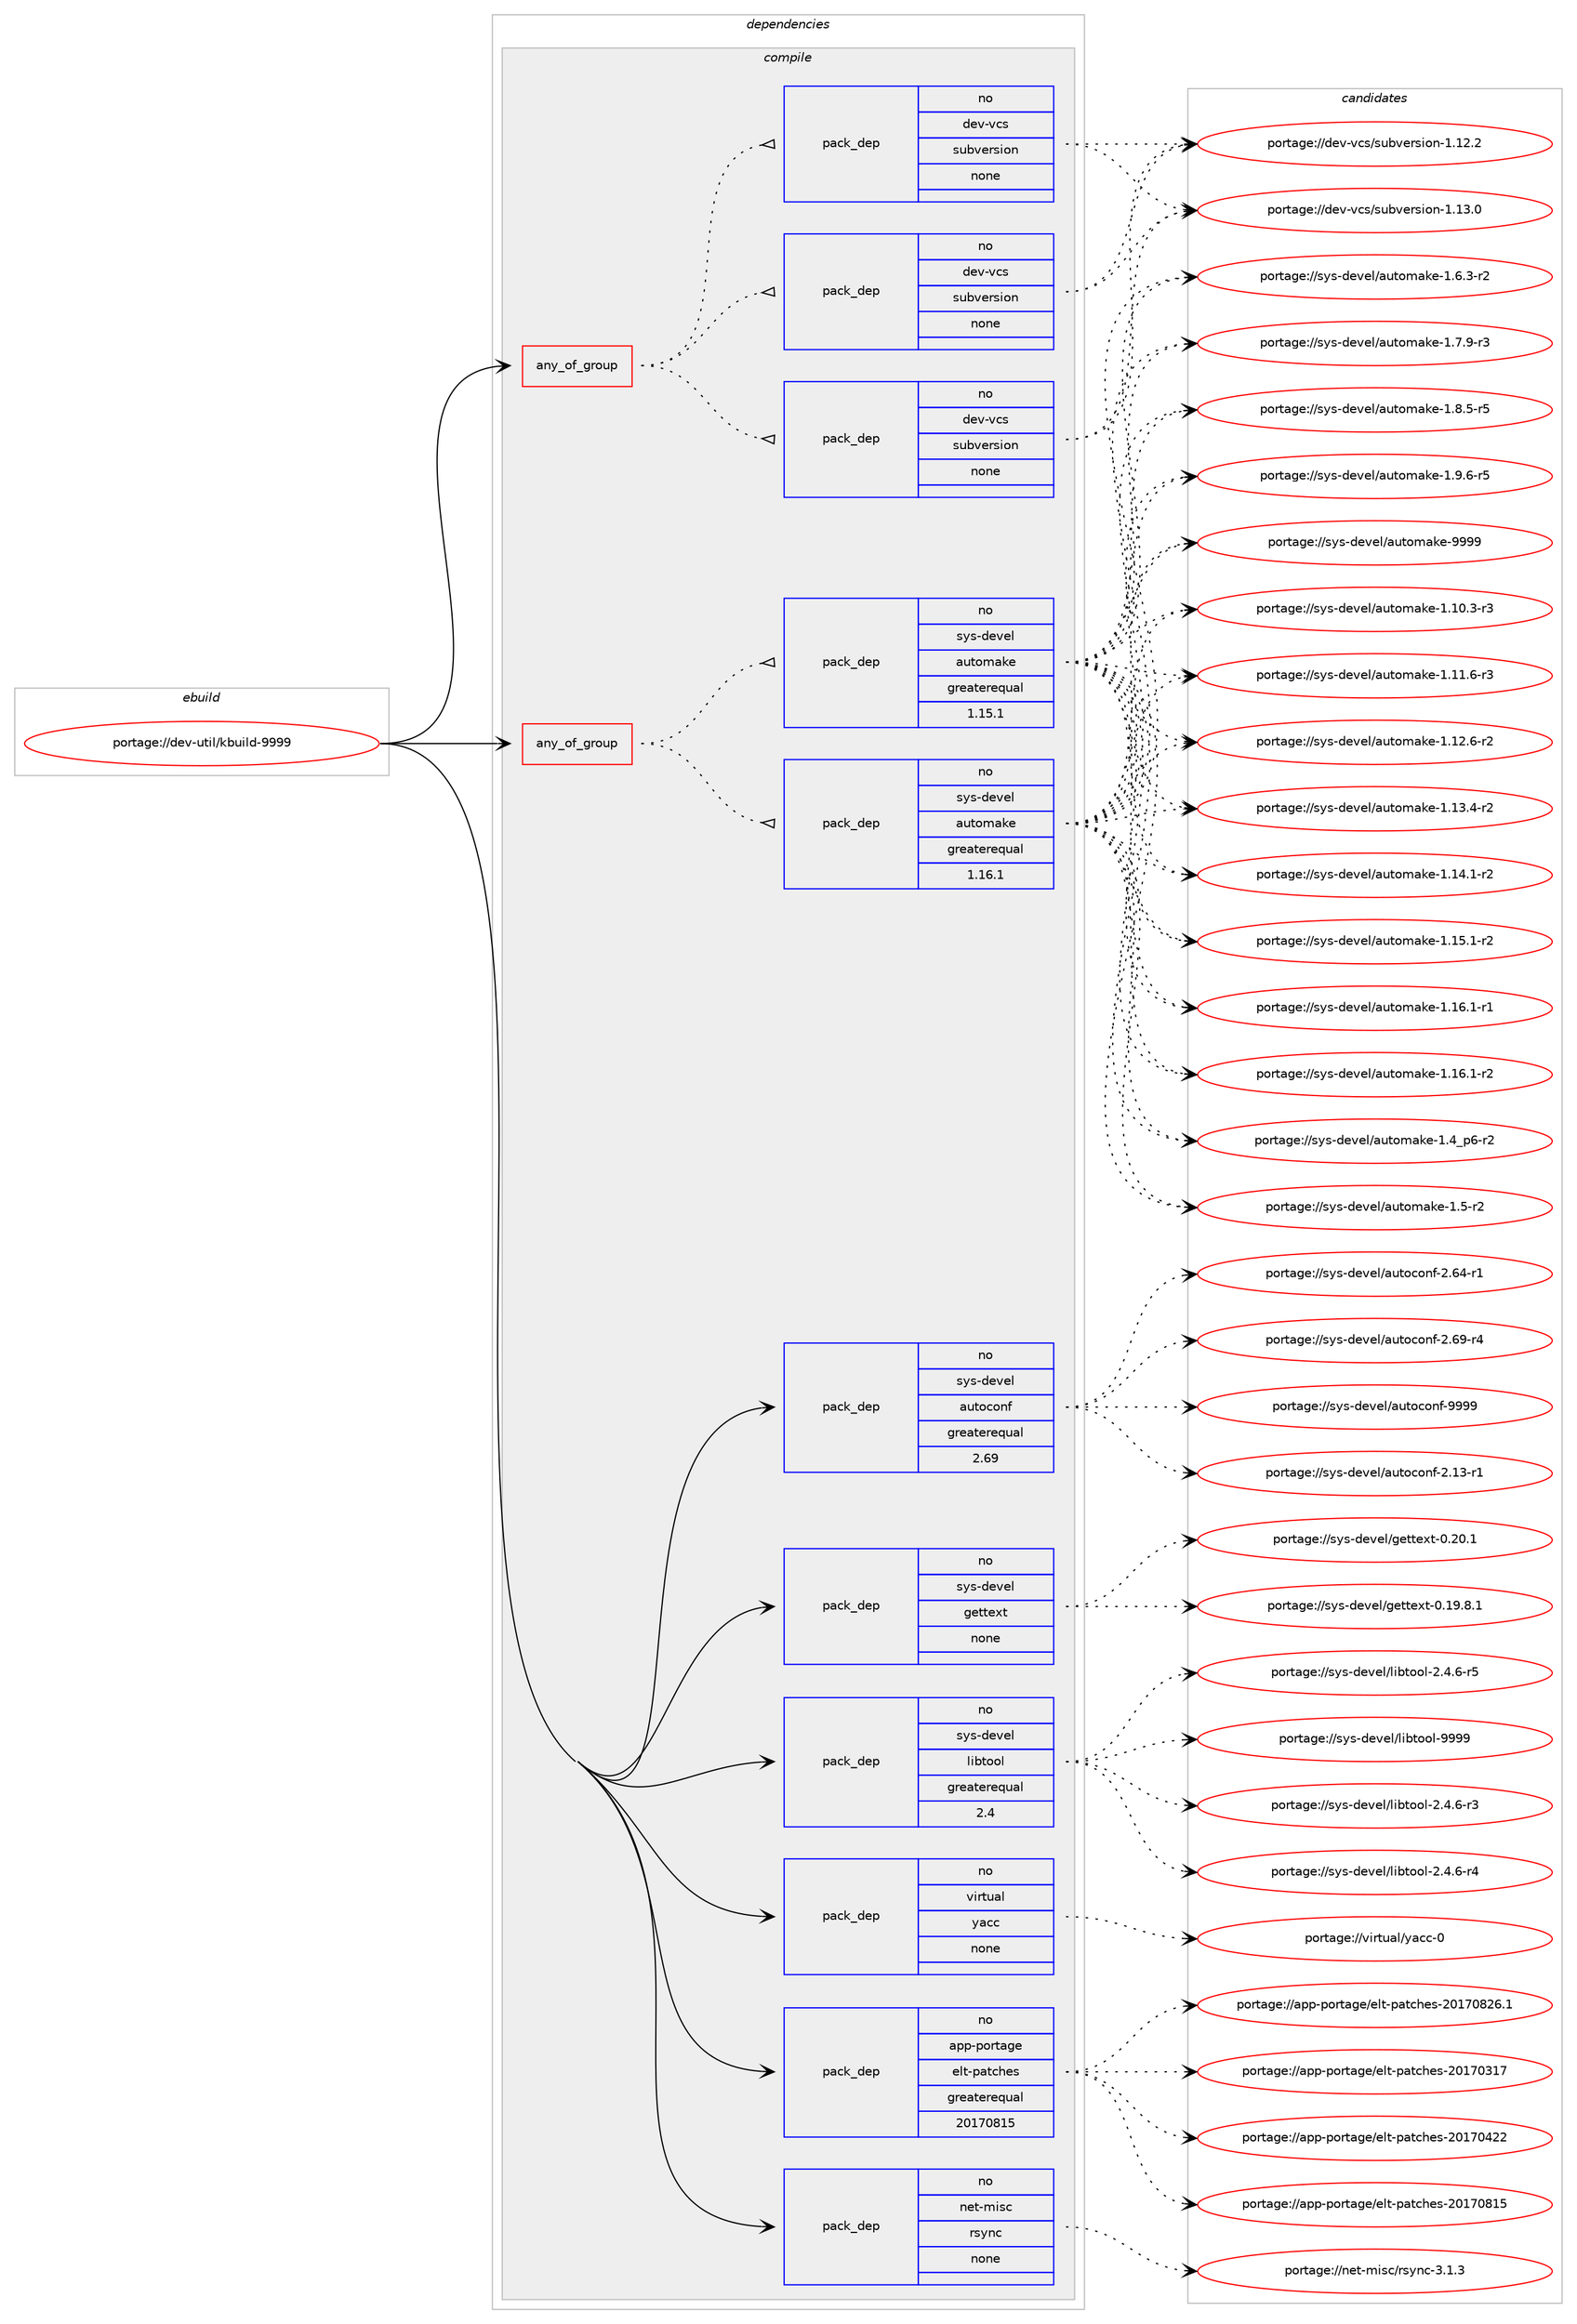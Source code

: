 digraph prolog {

# *************
# Graph options
# *************

newrank=true;
concentrate=true;
compound=true;
graph [rankdir=LR,fontname=Helvetica,fontsize=10,ranksep=1.5];#, ranksep=2.5, nodesep=0.2];
edge  [arrowhead=vee];
node  [fontname=Helvetica,fontsize=10];

# **********
# The ebuild
# **********

subgraph cluster_leftcol {
color=gray;
rank=same;
label=<<i>ebuild</i>>;
id [label="portage://dev-util/kbuild-9999", color=red, width=4, href="../dev-util/kbuild-9999.svg"];
}

# ****************
# The dependencies
# ****************

subgraph cluster_midcol {
color=gray;
label=<<i>dependencies</i>>;
subgraph cluster_compile {
fillcolor="#eeeeee";
style=filled;
label=<<i>compile</i>>;
subgraph any3591 {
dependency263224 [label=<<TABLE BORDER="0" CELLBORDER="1" CELLSPACING="0" CELLPADDING="4"><TR><TD CELLPADDING="10">any_of_group</TD></TR></TABLE>>, shape=none, color=red];subgraph pack188176 {
dependency263225 [label=<<TABLE BORDER="0" CELLBORDER="1" CELLSPACING="0" CELLPADDING="4" WIDTH="220"><TR><TD ROWSPAN="6" CELLPADDING="30">pack_dep</TD></TR><TR><TD WIDTH="110">no</TD></TR><TR><TD>dev-vcs</TD></TR><TR><TD>subversion</TD></TR><TR><TD>none</TD></TR><TR><TD></TD></TR></TABLE>>, shape=none, color=blue];
}
dependency263224:e -> dependency263225:w [weight=20,style="dotted",arrowhead="oinv"];
subgraph pack188177 {
dependency263226 [label=<<TABLE BORDER="0" CELLBORDER="1" CELLSPACING="0" CELLPADDING="4" WIDTH="220"><TR><TD ROWSPAN="6" CELLPADDING="30">pack_dep</TD></TR><TR><TD WIDTH="110">no</TD></TR><TR><TD>dev-vcs</TD></TR><TR><TD>subversion</TD></TR><TR><TD>none</TD></TR><TR><TD></TD></TR></TABLE>>, shape=none, color=blue];
}
dependency263224:e -> dependency263226:w [weight=20,style="dotted",arrowhead="oinv"];
subgraph pack188178 {
dependency263227 [label=<<TABLE BORDER="0" CELLBORDER="1" CELLSPACING="0" CELLPADDING="4" WIDTH="220"><TR><TD ROWSPAN="6" CELLPADDING="30">pack_dep</TD></TR><TR><TD WIDTH="110">no</TD></TR><TR><TD>dev-vcs</TD></TR><TR><TD>subversion</TD></TR><TR><TD>none</TD></TR><TR><TD></TD></TR></TABLE>>, shape=none, color=blue];
}
dependency263224:e -> dependency263227:w [weight=20,style="dotted",arrowhead="oinv"];
}
id:e -> dependency263224:w [weight=20,style="solid",arrowhead="vee"];
subgraph any3592 {
dependency263228 [label=<<TABLE BORDER="0" CELLBORDER="1" CELLSPACING="0" CELLPADDING="4"><TR><TD CELLPADDING="10">any_of_group</TD></TR></TABLE>>, shape=none, color=red];subgraph pack188179 {
dependency263229 [label=<<TABLE BORDER="0" CELLBORDER="1" CELLSPACING="0" CELLPADDING="4" WIDTH="220"><TR><TD ROWSPAN="6" CELLPADDING="30">pack_dep</TD></TR><TR><TD WIDTH="110">no</TD></TR><TR><TD>sys-devel</TD></TR><TR><TD>automake</TD></TR><TR><TD>greaterequal</TD></TR><TR><TD>1.16.1</TD></TR></TABLE>>, shape=none, color=blue];
}
dependency263228:e -> dependency263229:w [weight=20,style="dotted",arrowhead="oinv"];
subgraph pack188180 {
dependency263230 [label=<<TABLE BORDER="0" CELLBORDER="1" CELLSPACING="0" CELLPADDING="4" WIDTH="220"><TR><TD ROWSPAN="6" CELLPADDING="30">pack_dep</TD></TR><TR><TD WIDTH="110">no</TD></TR><TR><TD>sys-devel</TD></TR><TR><TD>automake</TD></TR><TR><TD>greaterequal</TD></TR><TR><TD>1.15.1</TD></TR></TABLE>>, shape=none, color=blue];
}
dependency263228:e -> dependency263230:w [weight=20,style="dotted",arrowhead="oinv"];
}
id:e -> dependency263228:w [weight=20,style="solid",arrowhead="vee"];
subgraph pack188181 {
dependency263231 [label=<<TABLE BORDER="0" CELLBORDER="1" CELLSPACING="0" CELLPADDING="4" WIDTH="220"><TR><TD ROWSPAN="6" CELLPADDING="30">pack_dep</TD></TR><TR><TD WIDTH="110">no</TD></TR><TR><TD>app-portage</TD></TR><TR><TD>elt-patches</TD></TR><TR><TD>greaterequal</TD></TR><TR><TD>20170815</TD></TR></TABLE>>, shape=none, color=blue];
}
id:e -> dependency263231:w [weight=20,style="solid",arrowhead="vee"];
subgraph pack188182 {
dependency263232 [label=<<TABLE BORDER="0" CELLBORDER="1" CELLSPACING="0" CELLPADDING="4" WIDTH="220"><TR><TD ROWSPAN="6" CELLPADDING="30">pack_dep</TD></TR><TR><TD WIDTH="110">no</TD></TR><TR><TD>net-misc</TD></TR><TR><TD>rsync</TD></TR><TR><TD>none</TD></TR><TR><TD></TD></TR></TABLE>>, shape=none, color=blue];
}
id:e -> dependency263232:w [weight=20,style="solid",arrowhead="vee"];
subgraph pack188183 {
dependency263233 [label=<<TABLE BORDER="0" CELLBORDER="1" CELLSPACING="0" CELLPADDING="4" WIDTH="220"><TR><TD ROWSPAN="6" CELLPADDING="30">pack_dep</TD></TR><TR><TD WIDTH="110">no</TD></TR><TR><TD>sys-devel</TD></TR><TR><TD>autoconf</TD></TR><TR><TD>greaterequal</TD></TR><TR><TD>2.69</TD></TR></TABLE>>, shape=none, color=blue];
}
id:e -> dependency263233:w [weight=20,style="solid",arrowhead="vee"];
subgraph pack188184 {
dependency263234 [label=<<TABLE BORDER="0" CELLBORDER="1" CELLSPACING="0" CELLPADDING="4" WIDTH="220"><TR><TD ROWSPAN="6" CELLPADDING="30">pack_dep</TD></TR><TR><TD WIDTH="110">no</TD></TR><TR><TD>sys-devel</TD></TR><TR><TD>gettext</TD></TR><TR><TD>none</TD></TR><TR><TD></TD></TR></TABLE>>, shape=none, color=blue];
}
id:e -> dependency263234:w [weight=20,style="solid",arrowhead="vee"];
subgraph pack188185 {
dependency263235 [label=<<TABLE BORDER="0" CELLBORDER="1" CELLSPACING="0" CELLPADDING="4" WIDTH="220"><TR><TD ROWSPAN="6" CELLPADDING="30">pack_dep</TD></TR><TR><TD WIDTH="110">no</TD></TR><TR><TD>sys-devel</TD></TR><TR><TD>libtool</TD></TR><TR><TD>greaterequal</TD></TR><TR><TD>2.4</TD></TR></TABLE>>, shape=none, color=blue];
}
id:e -> dependency263235:w [weight=20,style="solid",arrowhead="vee"];
subgraph pack188186 {
dependency263236 [label=<<TABLE BORDER="0" CELLBORDER="1" CELLSPACING="0" CELLPADDING="4" WIDTH="220"><TR><TD ROWSPAN="6" CELLPADDING="30">pack_dep</TD></TR><TR><TD WIDTH="110">no</TD></TR><TR><TD>virtual</TD></TR><TR><TD>yacc</TD></TR><TR><TD>none</TD></TR><TR><TD></TD></TR></TABLE>>, shape=none, color=blue];
}
id:e -> dependency263236:w [weight=20,style="solid",arrowhead="vee"];
}
subgraph cluster_compileandrun {
fillcolor="#eeeeee";
style=filled;
label=<<i>compile and run</i>>;
}
subgraph cluster_run {
fillcolor="#eeeeee";
style=filled;
label=<<i>run</i>>;
}
}

# **************
# The candidates
# **************

subgraph cluster_choices {
rank=same;
color=gray;
label=<<i>candidates</i>>;

subgraph choice188176 {
color=black;
nodesep=1;
choiceportage1001011184511899115471151179811810111411510511111045494649504650 [label="portage://dev-vcs/subversion-1.12.2", color=red, width=4,href="../dev-vcs/subversion-1.12.2.svg"];
choiceportage1001011184511899115471151179811810111411510511111045494649514648 [label="portage://dev-vcs/subversion-1.13.0", color=red, width=4,href="../dev-vcs/subversion-1.13.0.svg"];
dependency263225:e -> choiceportage1001011184511899115471151179811810111411510511111045494649504650:w [style=dotted,weight="100"];
dependency263225:e -> choiceportage1001011184511899115471151179811810111411510511111045494649514648:w [style=dotted,weight="100"];
}
subgraph choice188177 {
color=black;
nodesep=1;
choiceportage1001011184511899115471151179811810111411510511111045494649504650 [label="portage://dev-vcs/subversion-1.12.2", color=red, width=4,href="../dev-vcs/subversion-1.12.2.svg"];
choiceportage1001011184511899115471151179811810111411510511111045494649514648 [label="portage://dev-vcs/subversion-1.13.0", color=red, width=4,href="../dev-vcs/subversion-1.13.0.svg"];
dependency263226:e -> choiceportage1001011184511899115471151179811810111411510511111045494649504650:w [style=dotted,weight="100"];
dependency263226:e -> choiceportage1001011184511899115471151179811810111411510511111045494649514648:w [style=dotted,weight="100"];
}
subgraph choice188178 {
color=black;
nodesep=1;
choiceportage1001011184511899115471151179811810111411510511111045494649504650 [label="portage://dev-vcs/subversion-1.12.2", color=red, width=4,href="../dev-vcs/subversion-1.12.2.svg"];
choiceportage1001011184511899115471151179811810111411510511111045494649514648 [label="portage://dev-vcs/subversion-1.13.0", color=red, width=4,href="../dev-vcs/subversion-1.13.0.svg"];
dependency263227:e -> choiceportage1001011184511899115471151179811810111411510511111045494649504650:w [style=dotted,weight="100"];
dependency263227:e -> choiceportage1001011184511899115471151179811810111411510511111045494649514648:w [style=dotted,weight="100"];
}
subgraph choice188179 {
color=black;
nodesep=1;
choiceportage11512111545100101118101108479711711611110997107101454946494846514511451 [label="portage://sys-devel/automake-1.10.3-r3", color=red, width=4,href="../sys-devel/automake-1.10.3-r3.svg"];
choiceportage11512111545100101118101108479711711611110997107101454946494946544511451 [label="portage://sys-devel/automake-1.11.6-r3", color=red, width=4,href="../sys-devel/automake-1.11.6-r3.svg"];
choiceportage11512111545100101118101108479711711611110997107101454946495046544511450 [label="portage://sys-devel/automake-1.12.6-r2", color=red, width=4,href="../sys-devel/automake-1.12.6-r2.svg"];
choiceportage11512111545100101118101108479711711611110997107101454946495146524511450 [label="portage://sys-devel/automake-1.13.4-r2", color=red, width=4,href="../sys-devel/automake-1.13.4-r2.svg"];
choiceportage11512111545100101118101108479711711611110997107101454946495246494511450 [label="portage://sys-devel/automake-1.14.1-r2", color=red, width=4,href="../sys-devel/automake-1.14.1-r2.svg"];
choiceportage11512111545100101118101108479711711611110997107101454946495346494511450 [label="portage://sys-devel/automake-1.15.1-r2", color=red, width=4,href="../sys-devel/automake-1.15.1-r2.svg"];
choiceportage11512111545100101118101108479711711611110997107101454946495446494511449 [label="portage://sys-devel/automake-1.16.1-r1", color=red, width=4,href="../sys-devel/automake-1.16.1-r1.svg"];
choiceportage11512111545100101118101108479711711611110997107101454946495446494511450 [label="portage://sys-devel/automake-1.16.1-r2", color=red, width=4,href="../sys-devel/automake-1.16.1-r2.svg"];
choiceportage115121115451001011181011084797117116111109971071014549465295112544511450 [label="portage://sys-devel/automake-1.4_p6-r2", color=red, width=4,href="../sys-devel/automake-1.4_p6-r2.svg"];
choiceportage11512111545100101118101108479711711611110997107101454946534511450 [label="portage://sys-devel/automake-1.5-r2", color=red, width=4,href="../sys-devel/automake-1.5-r2.svg"];
choiceportage115121115451001011181011084797117116111109971071014549465446514511450 [label="portage://sys-devel/automake-1.6.3-r2", color=red, width=4,href="../sys-devel/automake-1.6.3-r2.svg"];
choiceportage115121115451001011181011084797117116111109971071014549465546574511451 [label="portage://sys-devel/automake-1.7.9-r3", color=red, width=4,href="../sys-devel/automake-1.7.9-r3.svg"];
choiceportage115121115451001011181011084797117116111109971071014549465646534511453 [label="portage://sys-devel/automake-1.8.5-r5", color=red, width=4,href="../sys-devel/automake-1.8.5-r5.svg"];
choiceportage115121115451001011181011084797117116111109971071014549465746544511453 [label="portage://sys-devel/automake-1.9.6-r5", color=red, width=4,href="../sys-devel/automake-1.9.6-r5.svg"];
choiceportage115121115451001011181011084797117116111109971071014557575757 [label="portage://sys-devel/automake-9999", color=red, width=4,href="../sys-devel/automake-9999.svg"];
dependency263229:e -> choiceportage11512111545100101118101108479711711611110997107101454946494846514511451:w [style=dotted,weight="100"];
dependency263229:e -> choiceportage11512111545100101118101108479711711611110997107101454946494946544511451:w [style=dotted,weight="100"];
dependency263229:e -> choiceportage11512111545100101118101108479711711611110997107101454946495046544511450:w [style=dotted,weight="100"];
dependency263229:e -> choiceportage11512111545100101118101108479711711611110997107101454946495146524511450:w [style=dotted,weight="100"];
dependency263229:e -> choiceportage11512111545100101118101108479711711611110997107101454946495246494511450:w [style=dotted,weight="100"];
dependency263229:e -> choiceportage11512111545100101118101108479711711611110997107101454946495346494511450:w [style=dotted,weight="100"];
dependency263229:e -> choiceportage11512111545100101118101108479711711611110997107101454946495446494511449:w [style=dotted,weight="100"];
dependency263229:e -> choiceportage11512111545100101118101108479711711611110997107101454946495446494511450:w [style=dotted,weight="100"];
dependency263229:e -> choiceportage115121115451001011181011084797117116111109971071014549465295112544511450:w [style=dotted,weight="100"];
dependency263229:e -> choiceportage11512111545100101118101108479711711611110997107101454946534511450:w [style=dotted,weight="100"];
dependency263229:e -> choiceportage115121115451001011181011084797117116111109971071014549465446514511450:w [style=dotted,weight="100"];
dependency263229:e -> choiceportage115121115451001011181011084797117116111109971071014549465546574511451:w [style=dotted,weight="100"];
dependency263229:e -> choiceportage115121115451001011181011084797117116111109971071014549465646534511453:w [style=dotted,weight="100"];
dependency263229:e -> choiceportage115121115451001011181011084797117116111109971071014549465746544511453:w [style=dotted,weight="100"];
dependency263229:e -> choiceportage115121115451001011181011084797117116111109971071014557575757:w [style=dotted,weight="100"];
}
subgraph choice188180 {
color=black;
nodesep=1;
choiceportage11512111545100101118101108479711711611110997107101454946494846514511451 [label="portage://sys-devel/automake-1.10.3-r3", color=red, width=4,href="../sys-devel/automake-1.10.3-r3.svg"];
choiceportage11512111545100101118101108479711711611110997107101454946494946544511451 [label="portage://sys-devel/automake-1.11.6-r3", color=red, width=4,href="../sys-devel/automake-1.11.6-r3.svg"];
choiceportage11512111545100101118101108479711711611110997107101454946495046544511450 [label="portage://sys-devel/automake-1.12.6-r2", color=red, width=4,href="../sys-devel/automake-1.12.6-r2.svg"];
choiceportage11512111545100101118101108479711711611110997107101454946495146524511450 [label="portage://sys-devel/automake-1.13.4-r2", color=red, width=4,href="../sys-devel/automake-1.13.4-r2.svg"];
choiceportage11512111545100101118101108479711711611110997107101454946495246494511450 [label="portage://sys-devel/automake-1.14.1-r2", color=red, width=4,href="../sys-devel/automake-1.14.1-r2.svg"];
choiceportage11512111545100101118101108479711711611110997107101454946495346494511450 [label="portage://sys-devel/automake-1.15.1-r2", color=red, width=4,href="../sys-devel/automake-1.15.1-r2.svg"];
choiceportage11512111545100101118101108479711711611110997107101454946495446494511449 [label="portage://sys-devel/automake-1.16.1-r1", color=red, width=4,href="../sys-devel/automake-1.16.1-r1.svg"];
choiceportage11512111545100101118101108479711711611110997107101454946495446494511450 [label="portage://sys-devel/automake-1.16.1-r2", color=red, width=4,href="../sys-devel/automake-1.16.1-r2.svg"];
choiceportage115121115451001011181011084797117116111109971071014549465295112544511450 [label="portage://sys-devel/automake-1.4_p6-r2", color=red, width=4,href="../sys-devel/automake-1.4_p6-r2.svg"];
choiceportage11512111545100101118101108479711711611110997107101454946534511450 [label="portage://sys-devel/automake-1.5-r2", color=red, width=4,href="../sys-devel/automake-1.5-r2.svg"];
choiceportage115121115451001011181011084797117116111109971071014549465446514511450 [label="portage://sys-devel/automake-1.6.3-r2", color=red, width=4,href="../sys-devel/automake-1.6.3-r2.svg"];
choiceportage115121115451001011181011084797117116111109971071014549465546574511451 [label="portage://sys-devel/automake-1.7.9-r3", color=red, width=4,href="../sys-devel/automake-1.7.9-r3.svg"];
choiceportage115121115451001011181011084797117116111109971071014549465646534511453 [label="portage://sys-devel/automake-1.8.5-r5", color=red, width=4,href="../sys-devel/automake-1.8.5-r5.svg"];
choiceportage115121115451001011181011084797117116111109971071014549465746544511453 [label="portage://sys-devel/automake-1.9.6-r5", color=red, width=4,href="../sys-devel/automake-1.9.6-r5.svg"];
choiceportage115121115451001011181011084797117116111109971071014557575757 [label="portage://sys-devel/automake-9999", color=red, width=4,href="../sys-devel/automake-9999.svg"];
dependency263230:e -> choiceportage11512111545100101118101108479711711611110997107101454946494846514511451:w [style=dotted,weight="100"];
dependency263230:e -> choiceportage11512111545100101118101108479711711611110997107101454946494946544511451:w [style=dotted,weight="100"];
dependency263230:e -> choiceportage11512111545100101118101108479711711611110997107101454946495046544511450:w [style=dotted,weight="100"];
dependency263230:e -> choiceportage11512111545100101118101108479711711611110997107101454946495146524511450:w [style=dotted,weight="100"];
dependency263230:e -> choiceportage11512111545100101118101108479711711611110997107101454946495246494511450:w [style=dotted,weight="100"];
dependency263230:e -> choiceportage11512111545100101118101108479711711611110997107101454946495346494511450:w [style=dotted,weight="100"];
dependency263230:e -> choiceportage11512111545100101118101108479711711611110997107101454946495446494511449:w [style=dotted,weight="100"];
dependency263230:e -> choiceportage11512111545100101118101108479711711611110997107101454946495446494511450:w [style=dotted,weight="100"];
dependency263230:e -> choiceportage115121115451001011181011084797117116111109971071014549465295112544511450:w [style=dotted,weight="100"];
dependency263230:e -> choiceportage11512111545100101118101108479711711611110997107101454946534511450:w [style=dotted,weight="100"];
dependency263230:e -> choiceportage115121115451001011181011084797117116111109971071014549465446514511450:w [style=dotted,weight="100"];
dependency263230:e -> choiceportage115121115451001011181011084797117116111109971071014549465546574511451:w [style=dotted,weight="100"];
dependency263230:e -> choiceportage115121115451001011181011084797117116111109971071014549465646534511453:w [style=dotted,weight="100"];
dependency263230:e -> choiceportage115121115451001011181011084797117116111109971071014549465746544511453:w [style=dotted,weight="100"];
dependency263230:e -> choiceportage115121115451001011181011084797117116111109971071014557575757:w [style=dotted,weight="100"];
}
subgraph choice188181 {
color=black;
nodesep=1;
choiceportage97112112451121111141169710310147101108116451129711699104101115455048495548514955 [label="portage://app-portage/elt-patches-20170317", color=red, width=4,href="../app-portage/elt-patches-20170317.svg"];
choiceportage97112112451121111141169710310147101108116451129711699104101115455048495548525050 [label="portage://app-portage/elt-patches-20170422", color=red, width=4,href="../app-portage/elt-patches-20170422.svg"];
choiceportage97112112451121111141169710310147101108116451129711699104101115455048495548564953 [label="portage://app-portage/elt-patches-20170815", color=red, width=4,href="../app-portage/elt-patches-20170815.svg"];
choiceportage971121124511211111411697103101471011081164511297116991041011154550484955485650544649 [label="portage://app-portage/elt-patches-20170826.1", color=red, width=4,href="../app-portage/elt-patches-20170826.1.svg"];
dependency263231:e -> choiceportage97112112451121111141169710310147101108116451129711699104101115455048495548514955:w [style=dotted,weight="100"];
dependency263231:e -> choiceportage97112112451121111141169710310147101108116451129711699104101115455048495548525050:w [style=dotted,weight="100"];
dependency263231:e -> choiceportage97112112451121111141169710310147101108116451129711699104101115455048495548564953:w [style=dotted,weight="100"];
dependency263231:e -> choiceportage971121124511211111411697103101471011081164511297116991041011154550484955485650544649:w [style=dotted,weight="100"];
}
subgraph choice188182 {
color=black;
nodesep=1;
choiceportage11010111645109105115994711411512111099455146494651 [label="portage://net-misc/rsync-3.1.3", color=red, width=4,href="../net-misc/rsync-3.1.3.svg"];
dependency263232:e -> choiceportage11010111645109105115994711411512111099455146494651:w [style=dotted,weight="100"];
}
subgraph choice188183 {
color=black;
nodesep=1;
choiceportage1151211154510010111810110847971171161119911111010245504649514511449 [label="portage://sys-devel/autoconf-2.13-r1", color=red, width=4,href="../sys-devel/autoconf-2.13-r1.svg"];
choiceportage1151211154510010111810110847971171161119911111010245504654524511449 [label="portage://sys-devel/autoconf-2.64-r1", color=red, width=4,href="../sys-devel/autoconf-2.64-r1.svg"];
choiceportage1151211154510010111810110847971171161119911111010245504654574511452 [label="portage://sys-devel/autoconf-2.69-r4", color=red, width=4,href="../sys-devel/autoconf-2.69-r4.svg"];
choiceportage115121115451001011181011084797117116111991111101024557575757 [label="portage://sys-devel/autoconf-9999", color=red, width=4,href="../sys-devel/autoconf-9999.svg"];
dependency263233:e -> choiceportage1151211154510010111810110847971171161119911111010245504649514511449:w [style=dotted,weight="100"];
dependency263233:e -> choiceportage1151211154510010111810110847971171161119911111010245504654524511449:w [style=dotted,weight="100"];
dependency263233:e -> choiceportage1151211154510010111810110847971171161119911111010245504654574511452:w [style=dotted,weight="100"];
dependency263233:e -> choiceportage115121115451001011181011084797117116111991111101024557575757:w [style=dotted,weight="100"];
}
subgraph choice188184 {
color=black;
nodesep=1;
choiceportage1151211154510010111810110847103101116116101120116454846495746564649 [label="portage://sys-devel/gettext-0.19.8.1", color=red, width=4,href="../sys-devel/gettext-0.19.8.1.svg"];
choiceportage115121115451001011181011084710310111611610112011645484650484649 [label="portage://sys-devel/gettext-0.20.1", color=red, width=4,href="../sys-devel/gettext-0.20.1.svg"];
dependency263234:e -> choiceportage1151211154510010111810110847103101116116101120116454846495746564649:w [style=dotted,weight="100"];
dependency263234:e -> choiceportage115121115451001011181011084710310111611610112011645484650484649:w [style=dotted,weight="100"];
}
subgraph choice188185 {
color=black;
nodesep=1;
choiceportage1151211154510010111810110847108105981161111111084550465246544511451 [label="portage://sys-devel/libtool-2.4.6-r3", color=red, width=4,href="../sys-devel/libtool-2.4.6-r3.svg"];
choiceportage1151211154510010111810110847108105981161111111084550465246544511452 [label="portage://sys-devel/libtool-2.4.6-r4", color=red, width=4,href="../sys-devel/libtool-2.4.6-r4.svg"];
choiceportage1151211154510010111810110847108105981161111111084550465246544511453 [label="portage://sys-devel/libtool-2.4.6-r5", color=red, width=4,href="../sys-devel/libtool-2.4.6-r5.svg"];
choiceportage1151211154510010111810110847108105981161111111084557575757 [label="portage://sys-devel/libtool-9999", color=red, width=4,href="../sys-devel/libtool-9999.svg"];
dependency263235:e -> choiceportage1151211154510010111810110847108105981161111111084550465246544511451:w [style=dotted,weight="100"];
dependency263235:e -> choiceportage1151211154510010111810110847108105981161111111084550465246544511452:w [style=dotted,weight="100"];
dependency263235:e -> choiceportage1151211154510010111810110847108105981161111111084550465246544511453:w [style=dotted,weight="100"];
dependency263235:e -> choiceportage1151211154510010111810110847108105981161111111084557575757:w [style=dotted,weight="100"];
}
subgraph choice188186 {
color=black;
nodesep=1;
choiceportage11810511411611797108471219799994548 [label="portage://virtual/yacc-0", color=red, width=4,href="../virtual/yacc-0.svg"];
dependency263236:e -> choiceportage11810511411611797108471219799994548:w [style=dotted,weight="100"];
}
}

}
